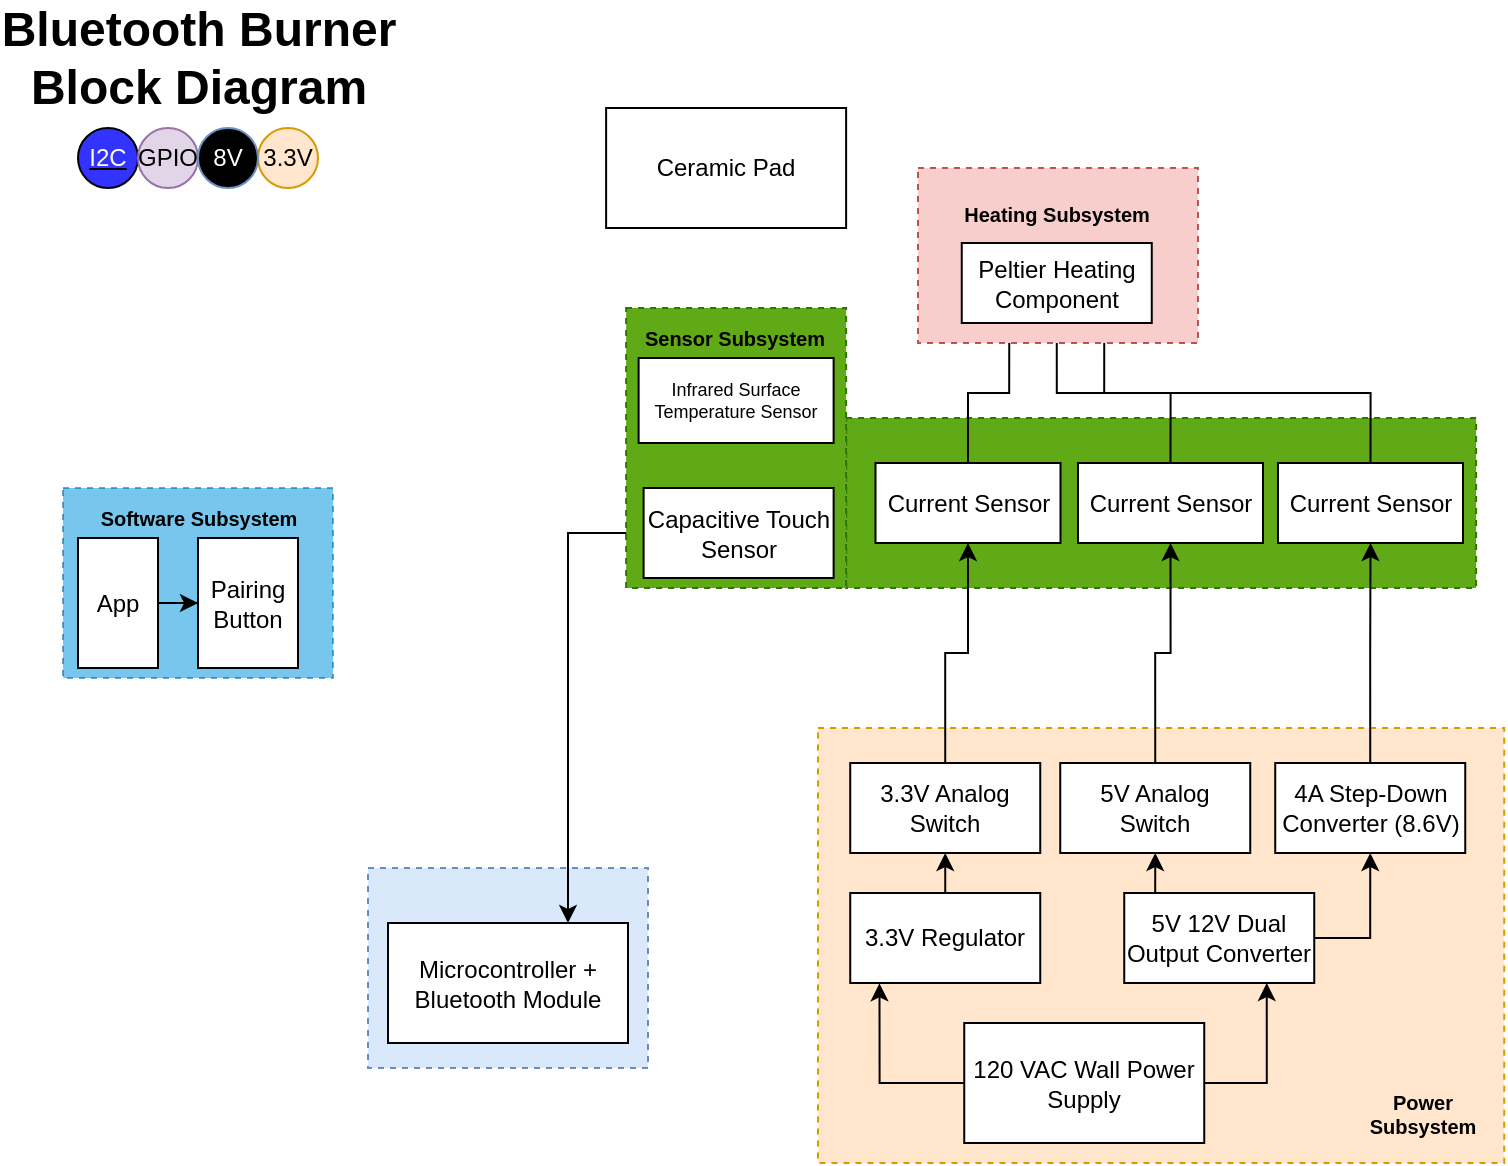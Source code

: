 <mxfile version="23.1.5" type="github">
  <diagram id="R2lEEEUBdFMjLlhIrx00" name="Page-1">
    <mxGraphModel dx="1050" dy="665" grid="1" gridSize="10" guides="1" tooltips="1" connect="1" arrows="1" fold="1" page="1" pageScale="1" pageWidth="850" pageHeight="1100" math="0" shadow="0" extFonts="Permanent Marker^https://fonts.googleapis.com/css?family=Permanent+Marker">
      <root>
        <mxCell id="0" />
        <mxCell id="1" parent="0" />
        <mxCell id="qraEgwC79fjRJJOxNa_y-48" value="" style="group" vertex="1" connectable="0" parent="1">
          <mxGeometry x="235" y="480" width="140" height="100" as="geometry" />
        </mxCell>
        <mxCell id="Lt4sIG0qt5cg9dwQDyGw-118" value="" style="rounded=0;whiteSpace=wrap;html=1;fillColor=#dae8fc;strokeColor=#6c8ebf;dashed=1;" parent="qraEgwC79fjRJJOxNa_y-48" vertex="1">
          <mxGeometry width="140" height="100" as="geometry" />
        </mxCell>
        <mxCell id="Lt4sIG0qt5cg9dwQDyGw-2" value="Microcontroller + Bluetooth Module" style="rounded=0;whiteSpace=wrap;html=1;" parent="qraEgwC79fjRJJOxNa_y-48" vertex="1">
          <mxGeometry x="10" y="27.5" width="120" height="60" as="geometry" />
        </mxCell>
        <mxCell id="qraEgwC79fjRJJOxNa_y-46" value="" style="rounded=0;whiteSpace=wrap;html=1;fillColor=#60a917;strokeColor=#2D7600;fontColor=#ffffff;dashed=1;" vertex="1" parent="1">
          <mxGeometry x="474.06" y="255" width="315" height="85" as="geometry" />
        </mxCell>
        <mxCell id="qraEgwC79fjRJJOxNa_y-45" style="edgeStyle=orthogonalEdgeStyle;rounded=0;orthogonalLoop=1;jettySize=auto;html=1;exitX=0.5;exitY=0;exitDx=0;exitDy=0;entryX=0.75;entryY=1;entryDx=0;entryDy=0;" edge="1" parent="1" source="Lt4sIG0qt5cg9dwQDyGw-5" target="Lt4sIG0qt5cg9dwQDyGw-3">
          <mxGeometry relative="1" as="geometry" />
        </mxCell>
        <mxCell id="Lt4sIG0qt5cg9dwQDyGw-5" value="Current Sensor" style="rounded=0;whiteSpace=wrap;html=1;" parent="1" vertex="1">
          <mxGeometry x="690" y="277.5" width="92.5" height="40" as="geometry" />
        </mxCell>
        <mxCell id="qraEgwC79fjRJJOxNa_y-33" style="edgeStyle=orthogonalEdgeStyle;rounded=0;orthogonalLoop=1;jettySize=auto;html=1;exitX=0;exitY=0.5;exitDx=0;exitDy=0;entryX=0.75;entryY=0;entryDx=0;entryDy=0;" edge="1" parent="1" source="qraEgwC79fjRJJOxNa_y-6" target="Lt4sIG0qt5cg9dwQDyGw-2">
          <mxGeometry relative="1" as="geometry" />
        </mxCell>
        <mxCell id="Lt4sIG0qt5cg9dwQDyGw-6" value="Ceramic Pad" style="rounded=0;whiteSpace=wrap;html=1;" parent="1" vertex="1">
          <mxGeometry x="354.06" y="100" width="120" height="60" as="geometry" />
        </mxCell>
        <mxCell id="Lt4sIG0qt5cg9dwQDyGw-110" value="" style="group" parent="1" vertex="1" connectable="0">
          <mxGeometry x="90" y="60" width="120" height="80" as="geometry" />
        </mxCell>
        <mxCell id="Lt4sIG0qt5cg9dwQDyGw-113" value="" style="group" parent="Lt4sIG0qt5cg9dwQDyGw-110" vertex="1" connectable="0">
          <mxGeometry width="120" height="80" as="geometry" />
        </mxCell>
        <mxCell id="Lt4sIG0qt5cg9dwQDyGw-73" value="Bluetooth Burner&lt;br&gt;Block Diagram" style="text;strokeColor=none;fillColor=none;html=1;fontSize=24;fontStyle=1;verticalAlign=middle;align=center;" parent="Lt4sIG0qt5cg9dwQDyGw-113" vertex="1">
          <mxGeometry x="30" width="60" height="30" as="geometry" />
        </mxCell>
        <mxCell id="Lt4sIG0qt5cg9dwQDyGw-112" value="" style="group" parent="Lt4sIG0qt5cg9dwQDyGw-113" vertex="1" connectable="0">
          <mxGeometry y="50" width="120" height="30" as="geometry" />
        </mxCell>
        <mxCell id="Lt4sIG0qt5cg9dwQDyGw-91" value="&lt;font color=&quot;#ffffff&quot;&gt;I2C&lt;/font&gt;" style="ellipse;whiteSpace=wrap;html=1;align=center;fontStyle=4;fillColor=#3333FF;" parent="Lt4sIG0qt5cg9dwQDyGw-112" vertex="1">
          <mxGeometry width="30" height="30" as="geometry" />
        </mxCell>
        <mxCell id="Lt4sIG0qt5cg9dwQDyGw-92" value="3.3V" style="ellipse;whiteSpace=wrap;html=1;align=center;fontStyle=0;fillColor=#ffe6cc;strokeColor=#d79b00;" parent="Lt4sIG0qt5cg9dwQDyGw-112" vertex="1">
          <mxGeometry x="90" width="30" height="30" as="geometry" />
        </mxCell>
        <mxCell id="Lt4sIG0qt5cg9dwQDyGw-93" value="GPIO" style="ellipse;whiteSpace=wrap;html=1;align=center;fontStyle=0;fillColor=#e1d5e7;strokeColor=#9673a6;" parent="Lt4sIG0qt5cg9dwQDyGw-112" vertex="1">
          <mxGeometry x="30" width="30" height="30" as="geometry" />
        </mxCell>
        <mxCell id="Lt4sIG0qt5cg9dwQDyGw-95" value="&lt;font color=&quot;#ffffff&quot;&gt;8V&lt;/font&gt;" style="ellipse;whiteSpace=wrap;html=1;align=center;fontStyle=0;fillColor=#000000;strokeColor=#6c8ebf;" parent="Lt4sIG0qt5cg9dwQDyGw-112" vertex="1">
          <mxGeometry x="60" width="30" height="30" as="geometry" />
        </mxCell>
        <mxCell id="qraEgwC79fjRJJOxNa_y-41" style="edgeStyle=orthogonalEdgeStyle;rounded=0;orthogonalLoop=1;jettySize=auto;html=1;exitX=0.5;exitY=0;exitDx=0;exitDy=0;entryX=0.5;entryY=1;entryDx=0;entryDy=0;" edge="1" parent="1" source="qraEgwC79fjRJJOxNa_y-30" target="Lt4sIG0qt5cg9dwQDyGw-3">
          <mxGeometry relative="1" as="geometry" />
        </mxCell>
        <mxCell id="qraEgwC79fjRJJOxNa_y-30" value="Current Sensor" style="rounded=0;whiteSpace=wrap;html=1;" vertex="1" parent="1">
          <mxGeometry x="590" y="277.5" width="92.5" height="40" as="geometry" />
        </mxCell>
        <mxCell id="qraEgwC79fjRJJOxNa_y-40" style="edgeStyle=orthogonalEdgeStyle;rounded=0;orthogonalLoop=1;jettySize=auto;html=1;exitX=0.5;exitY=0;exitDx=0;exitDy=0;entryX=0.25;entryY=1;entryDx=0;entryDy=0;" edge="1" parent="1" source="qraEgwC79fjRJJOxNa_y-31" target="Lt4sIG0qt5cg9dwQDyGw-3">
          <mxGeometry relative="1" as="geometry" />
        </mxCell>
        <mxCell id="qraEgwC79fjRJJOxNa_y-31" value="Current Sensor" style="rounded=0;whiteSpace=wrap;html=1;" vertex="1" parent="1">
          <mxGeometry x="488.75" y="277.5" width="92.5" height="40" as="geometry" />
        </mxCell>
        <mxCell id="qraEgwC79fjRJJOxNa_y-38" value="" style="group" vertex="1" connectable="0" parent="1">
          <mxGeometry x="460" y="410" width="343.12" height="217.5" as="geometry" />
        </mxCell>
        <mxCell id="qraEgwC79fjRJJOxNa_y-37" value="" style="rounded=0;whiteSpace=wrap;html=1;fillColor=#ffe6cc;strokeColor=#d79b00;dashed=1;" vertex="1" parent="qraEgwC79fjRJJOxNa_y-38">
          <mxGeometry width="343.12" height="217.5" as="geometry" />
        </mxCell>
        <mxCell id="Lt4sIG0qt5cg9dwQDyGw-8" value="120 VAC Wall Power Supply" style="rounded=0;whiteSpace=wrap;html=1;" parent="qraEgwC79fjRJJOxNa_y-38" vertex="1">
          <mxGeometry x="73.12" y="147.5" width="120" height="60" as="geometry" />
        </mxCell>
        <mxCell id="Lt4sIG0qt5cg9dwQDyGw-9" value="5V 12V Dual Output Converter" style="rounded=0;whiteSpace=wrap;html=1;" parent="qraEgwC79fjRJJOxNa_y-38" vertex="1">
          <mxGeometry x="153.12" y="82.5" width="95" height="45" as="geometry" />
        </mxCell>
        <mxCell id="qraEgwC79fjRJJOxNa_y-35" style="edgeStyle=orthogonalEdgeStyle;rounded=0;orthogonalLoop=1;jettySize=auto;html=1;exitX=1;exitY=0.5;exitDx=0;exitDy=0;entryX=0.75;entryY=1;entryDx=0;entryDy=0;" edge="1" parent="qraEgwC79fjRJJOxNa_y-38" source="Lt4sIG0qt5cg9dwQDyGw-8" target="Lt4sIG0qt5cg9dwQDyGw-9">
          <mxGeometry relative="1" as="geometry" />
        </mxCell>
        <UserObject label="Power Subsystem" placeholders="1" name="Variable" id="Lt4sIG0qt5cg9dwQDyGw-122">
          <mxCell style="text;html=1;strokeColor=none;fillColor=none;align=center;verticalAlign=middle;whiteSpace=wrap;overflow=hidden;fontSize=10;fontStyle=1" parent="qraEgwC79fjRJJOxNa_y-38" vertex="1">
            <mxGeometry x="273.12" y="177.5" width="58.75" height="30" as="geometry" />
          </mxCell>
        </UserObject>
        <mxCell id="qraEgwC79fjRJJOxNa_y-2" value="3.3V Regulator" style="rounded=0;whiteSpace=wrap;html=1;" vertex="1" parent="qraEgwC79fjRJJOxNa_y-38">
          <mxGeometry x="16.12" y="82.5" width="95" height="45" as="geometry" />
        </mxCell>
        <mxCell id="qraEgwC79fjRJJOxNa_y-3" value="4A Step-Down Converter (8.6V)" style="rounded=0;whiteSpace=wrap;html=1;" vertex="1" parent="qraEgwC79fjRJJOxNa_y-38">
          <mxGeometry x="228.62" y="17.5" width="95" height="45" as="geometry" />
        </mxCell>
        <mxCell id="qraEgwC79fjRJJOxNa_y-34" style="edgeStyle=orthogonalEdgeStyle;rounded=0;orthogonalLoop=1;jettySize=auto;html=1;exitX=1;exitY=0.5;exitDx=0;exitDy=0;entryX=0.5;entryY=1;entryDx=0;entryDy=0;" edge="1" parent="qraEgwC79fjRJJOxNa_y-38" source="Lt4sIG0qt5cg9dwQDyGw-9" target="qraEgwC79fjRJJOxNa_y-3">
          <mxGeometry relative="1" as="geometry" />
        </mxCell>
        <mxCell id="qraEgwC79fjRJJOxNa_y-4" value="5V Analog Switch" style="rounded=0;whiteSpace=wrap;html=1;" vertex="1" parent="qraEgwC79fjRJJOxNa_y-38">
          <mxGeometry x="121.12" y="17.5" width="95" height="45" as="geometry" />
        </mxCell>
        <mxCell id="qraEgwC79fjRJJOxNa_y-16" style="edgeStyle=orthogonalEdgeStyle;rounded=0;orthogonalLoop=1;jettySize=auto;html=1;exitX=0.25;exitY=0;exitDx=0;exitDy=0;entryX=0.5;entryY=1;entryDx=0;entryDy=0;" edge="1" parent="qraEgwC79fjRJJOxNa_y-38" source="Lt4sIG0qt5cg9dwQDyGw-9" target="qraEgwC79fjRJJOxNa_y-4">
          <mxGeometry relative="1" as="geometry" />
        </mxCell>
        <mxCell id="qraEgwC79fjRJJOxNa_y-5" value="3.3V Analog Switch" style="rounded=0;whiteSpace=wrap;html=1;" vertex="1" parent="qraEgwC79fjRJJOxNa_y-38">
          <mxGeometry x="16.12" y="17.5" width="95" height="45" as="geometry" />
        </mxCell>
        <mxCell id="qraEgwC79fjRJJOxNa_y-14" style="edgeStyle=orthogonalEdgeStyle;rounded=0;orthogonalLoop=1;jettySize=auto;html=1;exitX=0.5;exitY=0;exitDx=0;exitDy=0;entryX=0.5;entryY=1;entryDx=0;entryDy=0;" edge="1" parent="qraEgwC79fjRJJOxNa_y-38" source="qraEgwC79fjRJJOxNa_y-2" target="qraEgwC79fjRJJOxNa_y-5">
          <mxGeometry relative="1" as="geometry" />
        </mxCell>
        <mxCell id="qraEgwC79fjRJJOxNa_y-36" style="edgeStyle=orthogonalEdgeStyle;rounded=0;orthogonalLoop=1;jettySize=auto;html=1;exitX=0;exitY=0.5;exitDx=0;exitDy=0;entryX=0.154;entryY=1.004;entryDx=0;entryDy=0;entryPerimeter=0;" edge="1" parent="qraEgwC79fjRJJOxNa_y-38" source="Lt4sIG0qt5cg9dwQDyGw-8" target="qraEgwC79fjRJJOxNa_y-2">
          <mxGeometry relative="1" as="geometry" />
        </mxCell>
        <mxCell id="qraEgwC79fjRJJOxNa_y-39" style="edgeStyle=orthogonalEdgeStyle;rounded=0;orthogonalLoop=1;jettySize=auto;html=1;exitX=0.5;exitY=0;exitDx=0;exitDy=0;entryX=0.5;entryY=1;entryDx=0;entryDy=0;" edge="1" parent="1" source="qraEgwC79fjRJJOxNa_y-5" target="qraEgwC79fjRJJOxNa_y-31">
          <mxGeometry relative="1" as="geometry" />
        </mxCell>
        <mxCell id="qraEgwC79fjRJJOxNa_y-43" style="edgeStyle=orthogonalEdgeStyle;rounded=0;orthogonalLoop=1;jettySize=auto;html=1;exitX=0.5;exitY=0;exitDx=0;exitDy=0;entryX=0.5;entryY=1;entryDx=0;entryDy=0;" edge="1" parent="1" source="qraEgwC79fjRJJOxNa_y-4" target="qraEgwC79fjRJJOxNa_y-30">
          <mxGeometry relative="1" as="geometry" />
        </mxCell>
        <mxCell id="qraEgwC79fjRJJOxNa_y-44" style="edgeStyle=orthogonalEdgeStyle;rounded=0;orthogonalLoop=1;jettySize=auto;html=1;exitX=0.5;exitY=0;exitDx=0;exitDy=0;entryX=0.5;entryY=1;entryDx=0;entryDy=0;" edge="1" parent="1" source="qraEgwC79fjRJJOxNa_y-3" target="Lt4sIG0qt5cg9dwQDyGw-5">
          <mxGeometry relative="1" as="geometry" />
        </mxCell>
        <mxCell id="qraEgwC79fjRJJOxNa_y-47" value="" style="group" vertex="1" connectable="0" parent="1">
          <mxGeometry x="510" y="130" width="140" height="87.5" as="geometry" />
        </mxCell>
        <mxCell id="Lt4sIG0qt5cg9dwQDyGw-117" value="" style="rounded=0;whiteSpace=wrap;html=1;fillColor=#f8cecc;strokeColor=#b85450;dashed=1;" parent="qraEgwC79fjRJJOxNa_y-47" vertex="1">
          <mxGeometry width="140" height="87.5" as="geometry" />
        </mxCell>
        <mxCell id="Lt4sIG0qt5cg9dwQDyGw-3" value="Peltier Heating Component" style="rounded=0;whiteSpace=wrap;html=1;" parent="qraEgwC79fjRJJOxNa_y-47" vertex="1">
          <mxGeometry x="21.88" y="37.5" width="95" height="40" as="geometry" />
        </mxCell>
        <UserObject label="Heating Subsystem" placeholders="1" name="Variable" id="Lt4sIG0qt5cg9dwQDyGw-121">
          <mxCell style="text;html=1;strokeColor=none;fillColor=none;align=center;verticalAlign=middle;whiteSpace=wrap;overflow=hidden;fontSize=10;fontStyle=1" parent="qraEgwC79fjRJJOxNa_y-47" vertex="1">
            <mxGeometry x="8.75" y="7.5" width="121.25" height="30" as="geometry" />
          </mxCell>
        </UserObject>
        <mxCell id="qraEgwC79fjRJJOxNa_y-49" value="" style="group" vertex="1" connectable="0" parent="1">
          <mxGeometry x="82.5" y="290" width="135" height="95" as="geometry" />
        </mxCell>
        <mxCell id="Lt4sIG0qt5cg9dwQDyGw-126" value="" style="rounded=0;whiteSpace=wrap;html=1;fillColor=#1ba1e2;fontColor=#ffffff;strokeColor=#006EAF;opacity=60;dashed=1;" parent="qraEgwC79fjRJJOxNa_y-49" vertex="1">
          <mxGeometry width="135" height="95" as="geometry" />
        </mxCell>
        <mxCell id="qraEgwC79fjRJJOxNa_y-50" value="" style="edgeStyle=orthogonalEdgeStyle;rounded=0;orthogonalLoop=1;jettySize=auto;html=1;" edge="1" parent="qraEgwC79fjRJJOxNa_y-49" source="Lt4sIG0qt5cg9dwQDyGw-19" target="HviYj5k7WsrF9Fkv7oXZ-1">
          <mxGeometry relative="1" as="geometry" />
        </mxCell>
        <mxCell id="Lt4sIG0qt5cg9dwQDyGw-19" value="App" style="rounded=0;whiteSpace=wrap;html=1;" parent="qraEgwC79fjRJJOxNa_y-49" vertex="1">
          <mxGeometry x="7.5" y="25" width="40" height="65" as="geometry" />
        </mxCell>
        <UserObject label="Software Subsystem" placeholders="1" name="Variable" id="Lt4sIG0qt5cg9dwQDyGw-128">
          <mxCell style="text;html=1;strokeColor=none;fillColor=none;align=center;verticalAlign=middle;whiteSpace=wrap;overflow=hidden;fontSize=10;fontStyle=1" parent="qraEgwC79fjRJJOxNa_y-49" vertex="1">
            <mxGeometry x="13.13" y="5" width="108.75" height="20" as="geometry" />
          </mxCell>
        </UserObject>
        <mxCell id="HviYj5k7WsrF9Fkv7oXZ-1" value="Pairing Button" style="rounded=0;whiteSpace=wrap;html=1;" parent="qraEgwC79fjRJJOxNa_y-49" vertex="1">
          <mxGeometry x="67.5" y="25" width="50" height="65" as="geometry" />
        </mxCell>
        <mxCell id="qraEgwC79fjRJJOxNa_y-51" value="" style="group" vertex="1" connectable="0" parent="1">
          <mxGeometry x="358.43" y="200" width="121.25" height="140" as="geometry" />
        </mxCell>
        <mxCell id="Lt4sIG0qt5cg9dwQDyGw-119" value="" style="rounded=0;whiteSpace=wrap;html=1;fillColor=#60a917;strokeColor=#2D7600;fontColor=#ffffff;dashed=1;" parent="qraEgwC79fjRJJOxNa_y-51" vertex="1">
          <mxGeometry x="5.63" width="110" height="140" as="geometry" />
        </mxCell>
        <mxCell id="Lt4sIG0qt5cg9dwQDyGw-4" value="Infrared Surface Temperature Sensor" style="rounded=0;whiteSpace=wrap;html=1;fontSize=9;" parent="qraEgwC79fjRJJOxNa_y-51" vertex="1">
          <mxGeometry x="11.88" y="25" width="97.5" height="42.5" as="geometry" />
        </mxCell>
        <mxCell id="qraEgwC79fjRJJOxNa_y-6" value="Capacitive Touch Sensor" style="rounded=0;whiteSpace=wrap;html=1;" vertex="1" parent="qraEgwC79fjRJJOxNa_y-51">
          <mxGeometry x="14.38" y="90" width="95" height="45" as="geometry" />
        </mxCell>
        <UserObject label="Sensor Subsystem" placeholders="1" name="Variable" id="qraEgwC79fjRJJOxNa_y-32">
          <mxCell style="text;html=1;strokeColor=none;fillColor=none;align=center;verticalAlign=middle;whiteSpace=wrap;overflow=hidden;fontSize=10;fontStyle=1" vertex="1" parent="qraEgwC79fjRJJOxNa_y-51">
            <mxGeometry y="5" width="121.25" height="20" as="geometry" />
          </mxCell>
        </UserObject>
      </root>
    </mxGraphModel>
  </diagram>
</mxfile>
